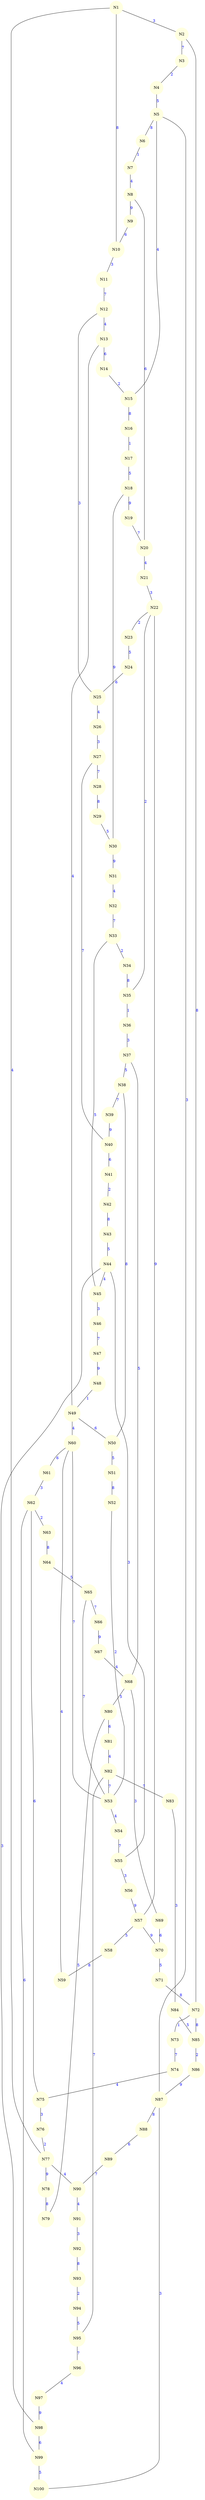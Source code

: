 graph graphe_pondere {
    node [shape=circle, style=filled, color=lightyellow, fontcolor=black];
    edge [color=black, fontcolor=blue];


// Déclaration des noeuds avec labels
N1 [label="N1"];  N2 [label="N2"];  N3 [label="N3"];  N4 [label="N4"];  N5 [label="N5"];
N6 [label="N6"];  N7 [label="N7"];  N8 [label="N8"];  N9 [label="N9"];  N10 [label="N10"];
N11 [label="N11"]; N12 [label="N12"]; N13 [label="N13"]; N14 [label="N14"]; N15 [label="N15"];
N16 [label="N16"]; N17 [label="N17"]; N18 [label="N18"]; N19 [label="N19"]; N20 [label="N20"];
N21 [label="N21"]; N22 [label="N22"]; N23 [label="N23"]; N24 [label="N24"]; N25 [label="N25"];
N26 [label="N26"]; N27 [label="N27"]; N28 [label="N28"]; N29 [label="N29"]; N30 [label="N30"];
N31 [label="N31"]; N32 [label="N32"]; N33 [label="N33"]; N34 [label="N34"]; N35 [label="N35"];
N36 [label="N36"]; N37 [label="N37"]; N38 [label="N38"]; N39 [label="N39"]; N40 [label="N40"];
N41 [label="N41"]; N42 [label="N42"]; N43 [label="N43"]; N44 [label="N44"]; N45 [label="N45"];
N46 [label="N46"]; N47 [label="N47"]; N48 [label="N48"]; N49 [label="N49"]; N50 [label="N50"];
N51 [label="N51"]; N52 [label="N52"]; N53 [label="N53"]; N54 [label="N54"]; N55 [label="N55"];
N56 [label="N56"]; N57 [label="N57"]; N58 [label="N58"]; N59 [label="N59"]; N60 [label="N60"];
N61 [label="N61"]; N62 [label="N62"]; N63 [label="N63"]; N64 [label="N64"]; N65 [label="N65"];
N66 [label="N66"]; N67 [label="N67"]; N68 [label="N68"]; N69 [label="N69"]; N70 [label="N70"];
N71 [label="N71"]; N72 [label="N72"]; N73 [label="N73"]; N74 [label="N74"]; N75 [label="N75"];
N76 [label="N76"]; N77 [label="N77"]; N78 [label="N78"]; N79 [label="N79"]; N80 [label="N80"];
N81 [label="N81"]; N82 [label="N82"]; N83 [label="N83"]; N84 [label="N84"]; N85 [label="N85"];
N86 [label="N86"]; N87 [label="N87"]; N88 [label="N88"]; N89 [label="N89"]; N90 [label="N90"];
N91 [label="N91"]; N92 [label="N92"]; N93 [label="N93"]; N94 [label="N94"]; N95 [label="N95"];
N96 [label="N96"]; N97 [label="N97"]; N98 [label="N98"]; N99 [label="N99"]; N100 [label="N100"];

// Connexité de base (chaîne principale)
N1 -- N2 [label="3", weight=3];
N2 -- N3 [label="7", weight=7];
N3 -- N4 [label="2", weight=2];
N4 -- N5 [label="5", weight=5];
N5 -- N6 [label="8", weight=8];
N6 -- N7 [label="1", weight=1];
N7 -- N8 [label="4", weight=4];
N8 -- N9 [label="9", weight=9];
N9 -- N10 [label="6", weight=6];
N10 -- N11 [label="3", weight=3];
N11 -- N12 [label="7", weight=7];
N12 -- N13 [label="4", weight=4];
N13 -- N14 [label="6", weight=6];
N14 -- N15 [label="2", weight=2];
N15 -- N16 [label="8", weight=8];
N16 -- N17 [label="1", weight=1];
N17 -- N18 [label="5", weight=5];
N18 -- N19 [label="9", weight=9];
N19 -- N20 [label="7", weight=7];
N20 -- N21 [label="4", weight=4];
N21 -- N22 [label="3", weight=3];
N22 -- N23 [label="2", weight=2];
N23 -- N24 [label="5", weight=5];
N24 -- N25 [label="6", weight=6];
N25 -- N26 [label="4", weight=4];
N26 -- N27 [label="3", weight=3];
N27 -- N28 [label="7", weight=7];
N28 -- N29 [label="8", weight=8];
N29 -- N30 [label="5", weight=5];
N30 -- N31 [label="9", weight=9];
N31 -- N32 [label="4", weight=4];
N32 -- N33 [label="7", weight=7];
N33 -- N34 [label="2", weight=2];
N34 -- N35 [label="8", weight=8];
N35 -- N36 [label="1", weight=1];
N36 -- N37 [label="3", weight=3];
N37 -- N38 [label="5", weight=5];
N38 -- N39 [label="7", weight=7];
N39 -- N40 [label="9", weight=9];
N40 -- N41 [label="6", weight=6];
N41 -- N42 [label="2", weight=2];
N42 -- N43 [label="8", weight=8];
N43 -- N44 [label="5", weight=5];
N44 -- N45 [label="4", weight=4];
N45 -- N46 [label="3", weight=3];
N46 -- N47 [label="7", weight=7];
N47 -- N48 [label="9", weight=9];
N48 -- N49 [label="1", weight=1];
N49 -- N50 [label="6", weight=6];
N50 -- N51 [label="5", weight=5];
N51 -- N52 [label="8", weight=8];
N52 -- N53 [label="2", weight=2];
N53 -- N54 [label="4", weight=4];
N54 -- N55 [label="7", weight=7];
N55 -- N56 [label="3", weight=3];
N56 -- N57 [label="9", weight=9];
N57 -- N58 [label="5", weight=5];
N58 -- N59 [label="8", weight=8];
N59 -- N60 [label="4", weight=4];
N60 -- N61 [label="6", weight=6];
N61 -- N62 [label="3", weight=3];
N62 -- N63 [label="2", weight=2];
N63 -- N64 [label="8", weight=8];
N64 -- N65 [label="5", weight=5];
N65 -- N66 [label="7", weight=7];
N66 -- N67 [label="9", weight=9];
N67 -- N68 [label="4", weight=4];
N68 -- N69 [label="3", weight=3];
N69 -- N70 [label="6", weight=6];
N70 -- N71 [label="5", weight=5];
N71 -- N72 [label="8", weight=8];
N72 -- N73 [label="1", weight=1];
N73 -- N74 [label="7", weight=7];
N74 -- N75 [label="4", weight=4];
N75 -- N76 [label="3", weight=3];
N76 -- N77 [label="2", weight=2];
N77 -- N78 [label="9", weight=9];
N78 -- N79 [label="8", weight=8];
N79 -- N80 [label="5", weight=5];
N80 -- N81 [label="6", weight=6];
N81 -- N82 [label="4", weight=4];
N82 -- N83 [label="7", weight=7];
N83 -- N84 [label="3", weight=3];
N84 -- N85 [label="5", weight=5];
N85 -- N86 [label="2", weight=2];
N86 -- N87 [label="9", weight=9];
N87 -- N88 [label="8", weight=8];
N88 -- N89 [label="6", weight=6];
N89 -- N90 [label="7", weight=7];
N90 -- N91 [label="4", weight=4];
N91 -- N92 [label="3", weight=3];
N92 -- N93 [label="8", weight=8];
N93 -- N94 [label="2", weight=2];
N94 -- N95 [label="5", weight=5];
N95 -- N96 [label="7", weight=7];
N96 -- N97 [label="4", weight=4];
N97 -- N98 [label="9", weight=9];
N98 -- N99 [label="6", weight=6];
N99 -- N100 [label="5", weight=5];

// Quelques liens supplémentaires pour éviter une simple chaîne
N1 -- N10 [label="8", weight=8];
N5 -- N15 [label="4", weight=4];
N8 -- N20 [label="6", weight=6];
N12 -- N25 [label="3", weight=3];
N18 -- N30 [label="9", weight=9];
N22 -- N35 [label="2", weight=2];
N27 -- N40 [label="7", weight=7];
N33 -- N45 [label="5", weight=5];
N38 -- N50 [label="8", weight=8];
N44 -- N55 [label="3", weight=3];
N49 -- N60 [label="4", weight=4];
N53 -- N65 [label="7", weight=7];
N57 -- N70 [label="9", weight=9];
N62 -- N75 [label="6", weight=6];
N68 -- N80 [label="5", weight=5];
N72 -- N85 [label="8", weight=8];
N77 -- N90 [label="4", weight=4];
N82 -- N95 [label="7", weight=7];
N87 -- N100 [label="3", weight=3];
N44 -- N98 [label="3", weight=3];
N49 -- N13 [label="4", weight=4];
N53 -- N60 [label="7", weight=7];
N57 -- N22 [label="9", weight=9];
N62 -- N99 [label="6", weight=6];
N68 -- N37 [label="5", weight=5];
N72 -- N2 [label="8", weight=8];
N77 -- N1 [label="4", weight=4];
N82 -- N53 [label="7", weight=7];
N87 -- N5 [label="3", weight=3];
}